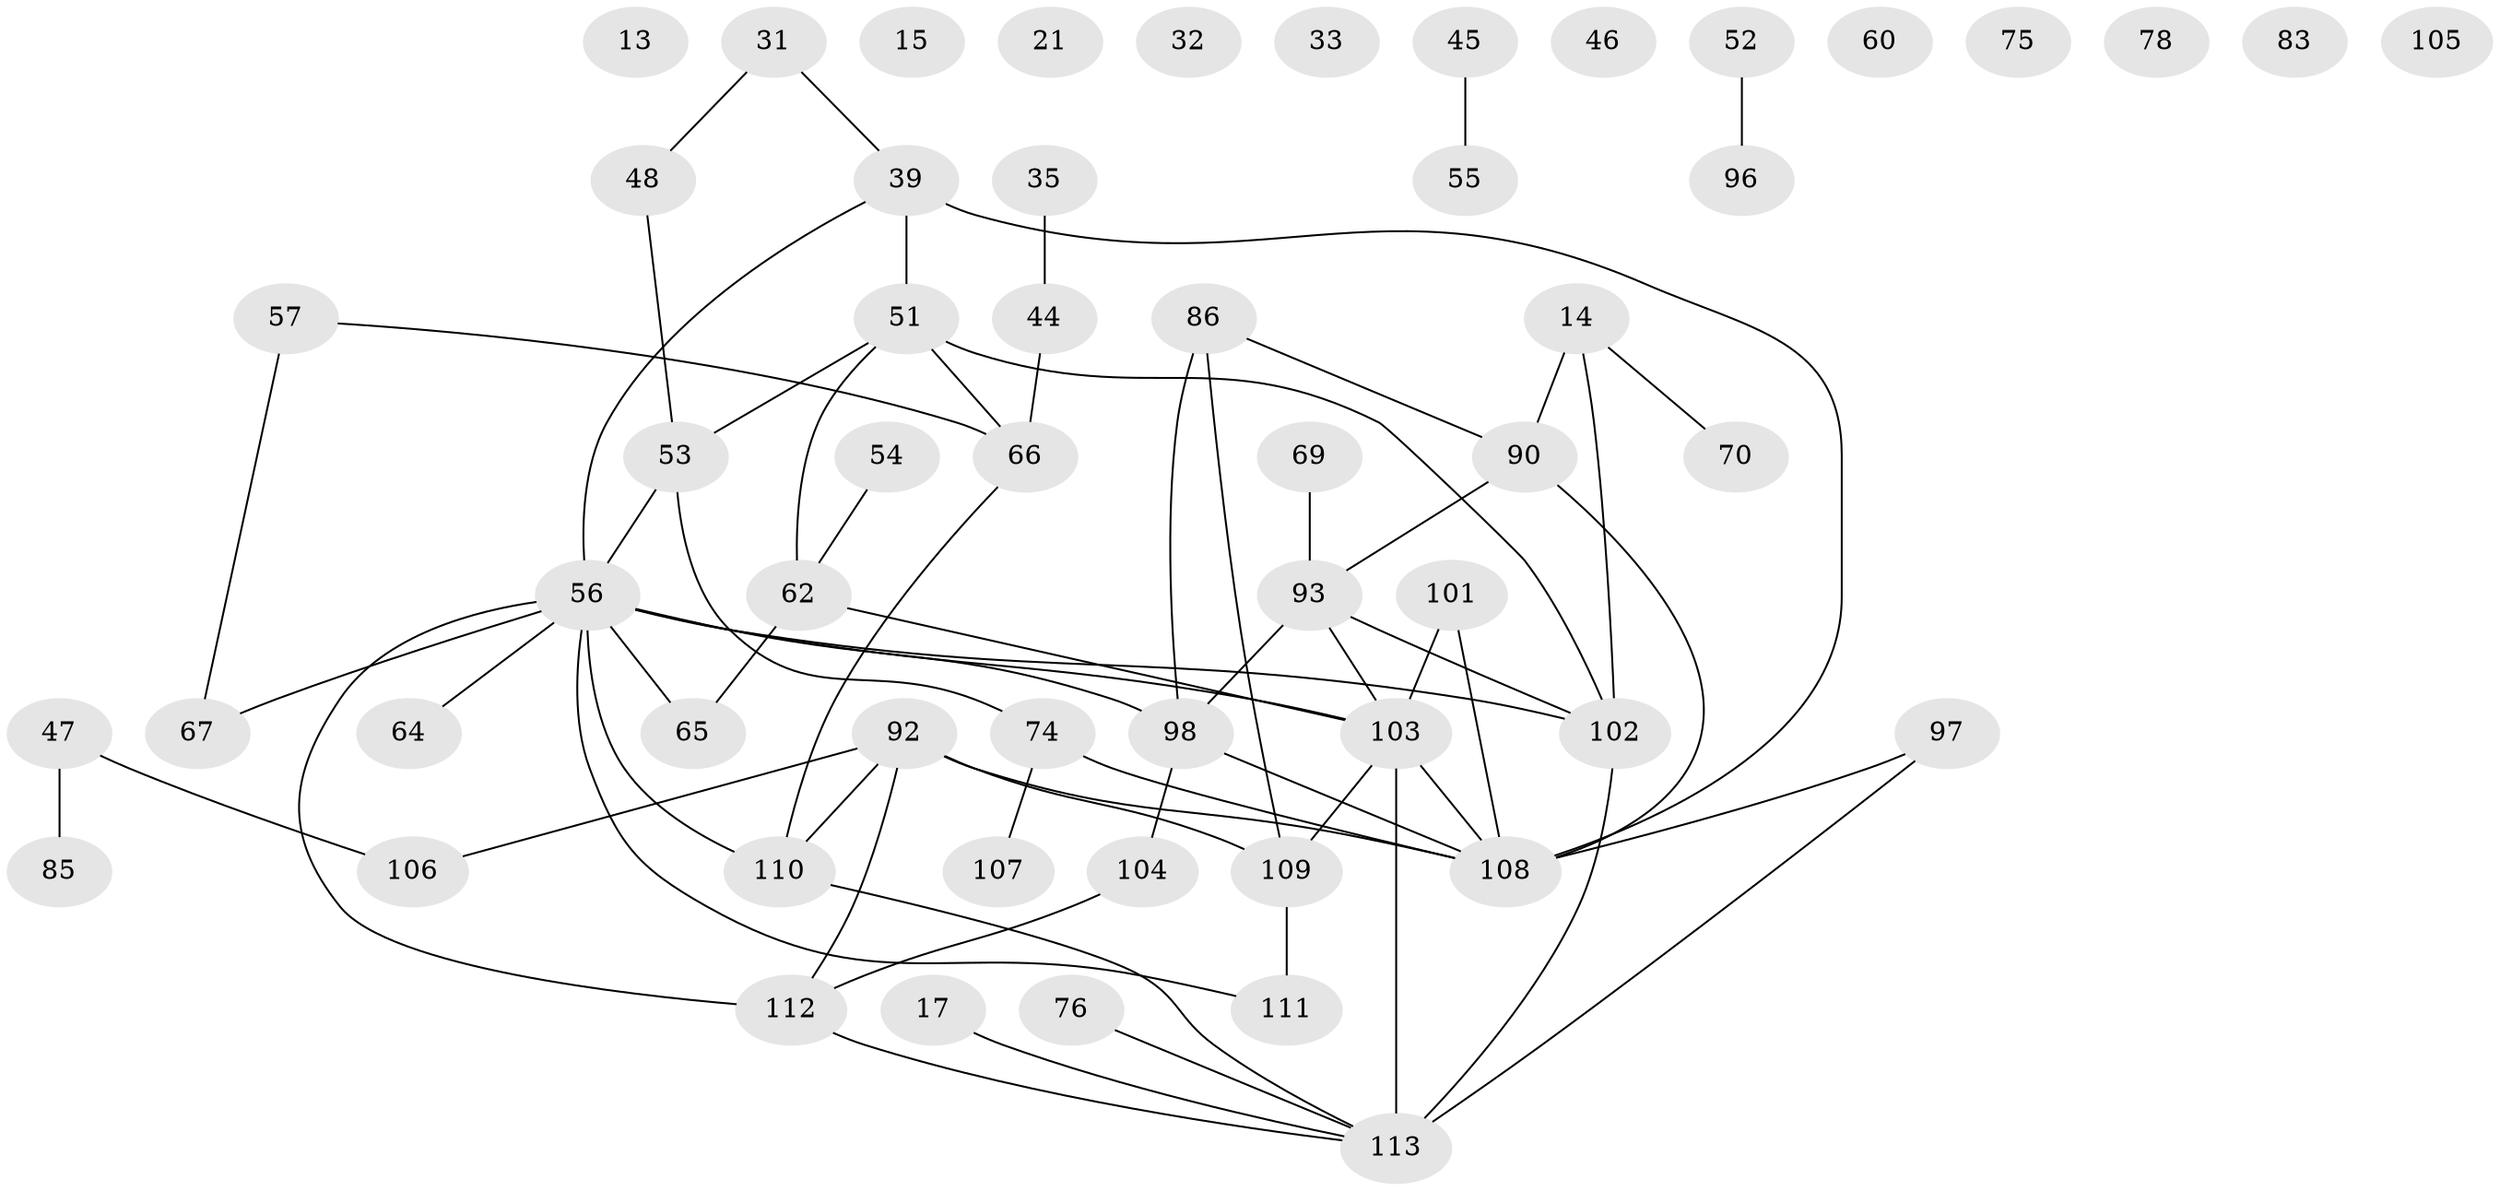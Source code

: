 // original degree distribution, {4: 0.1504424778761062, 3: 0.22123893805309736, 1: 0.18584070796460178, 2: 0.25663716814159293, 0: 0.09734513274336283, 5: 0.061946902654867256, 6: 0.017699115044247787, 7: 0.008849557522123894}
// Generated by graph-tools (version 1.1) at 2025/42/03/04/25 21:42:29]
// undirected, 56 vertices, 68 edges
graph export_dot {
graph [start="1"]
  node [color=gray90,style=filled];
  13;
  14 [super="+9"];
  15;
  17;
  21;
  31;
  32;
  33;
  35;
  39;
  44;
  45;
  46;
  47;
  48;
  51 [super="+49"];
  52;
  53;
  54;
  55;
  56 [super="+43+50"];
  57 [super="+24"];
  60;
  62;
  64;
  65;
  66 [super="+36"];
  67;
  69;
  70;
  74 [super="+68+28"];
  75;
  76;
  78;
  83;
  85;
  86 [super="+12"];
  90;
  92 [super="+40"];
  93 [super="+82"];
  96;
  97 [super="+26"];
  98 [super="+87"];
  101 [super="+11+58"];
  102 [super="+27+89+63"];
  103 [super="+22+34+99"];
  104 [super="+3+18"];
  105;
  106 [super="+19"];
  107;
  108 [super="+81+88+91"];
  109 [super="+38"];
  110 [super="+94+73+100+95"];
  111;
  112 [super="+61"];
  113 [super="+23+59+80"];
  14 -- 90 [weight=2];
  14 -- 70;
  14 -- 102;
  17 -- 113;
  31 -- 39;
  31 -- 48;
  35 -- 44;
  39 -- 51 [weight=2];
  39 -- 56;
  39 -- 108 [weight=2];
  44 -- 66;
  45 -- 55;
  47 -- 85;
  47 -- 106;
  48 -- 53;
  51 -- 53;
  51 -- 66 [weight=2];
  51 -- 62;
  51 -- 102;
  52 -- 96;
  53 -- 74;
  53 -- 56;
  54 -- 62;
  56 -- 67;
  56 -- 98 [weight=2];
  56 -- 112;
  56 -- 103 [weight=2];
  56 -- 64;
  56 -- 65;
  56 -- 111;
  56 -- 102;
  56 -- 110 [weight=2];
  57 -- 66;
  57 -- 67;
  62 -- 65;
  62 -- 103;
  66 -- 110;
  69 -- 93;
  74 -- 107;
  74 -- 108 [weight=2];
  76 -- 113;
  86 -- 90;
  86 -- 109;
  86 -- 98;
  90 -- 93;
  90 -- 108;
  92 -- 106;
  92 -- 109 [weight=2];
  92 -- 112;
  92 -- 108;
  92 -- 110;
  93 -- 102;
  93 -- 103;
  93 -- 98 [weight=2];
  97 -- 113;
  97 -- 108;
  98 -- 108;
  98 -- 104;
  101 -- 103 [weight=2];
  101 -- 108;
  102 -- 113;
  103 -- 113 [weight=3];
  103 -- 109;
  103 -- 108;
  104 -- 112;
  109 -- 111;
  110 -- 113;
  112 -- 113;
}
